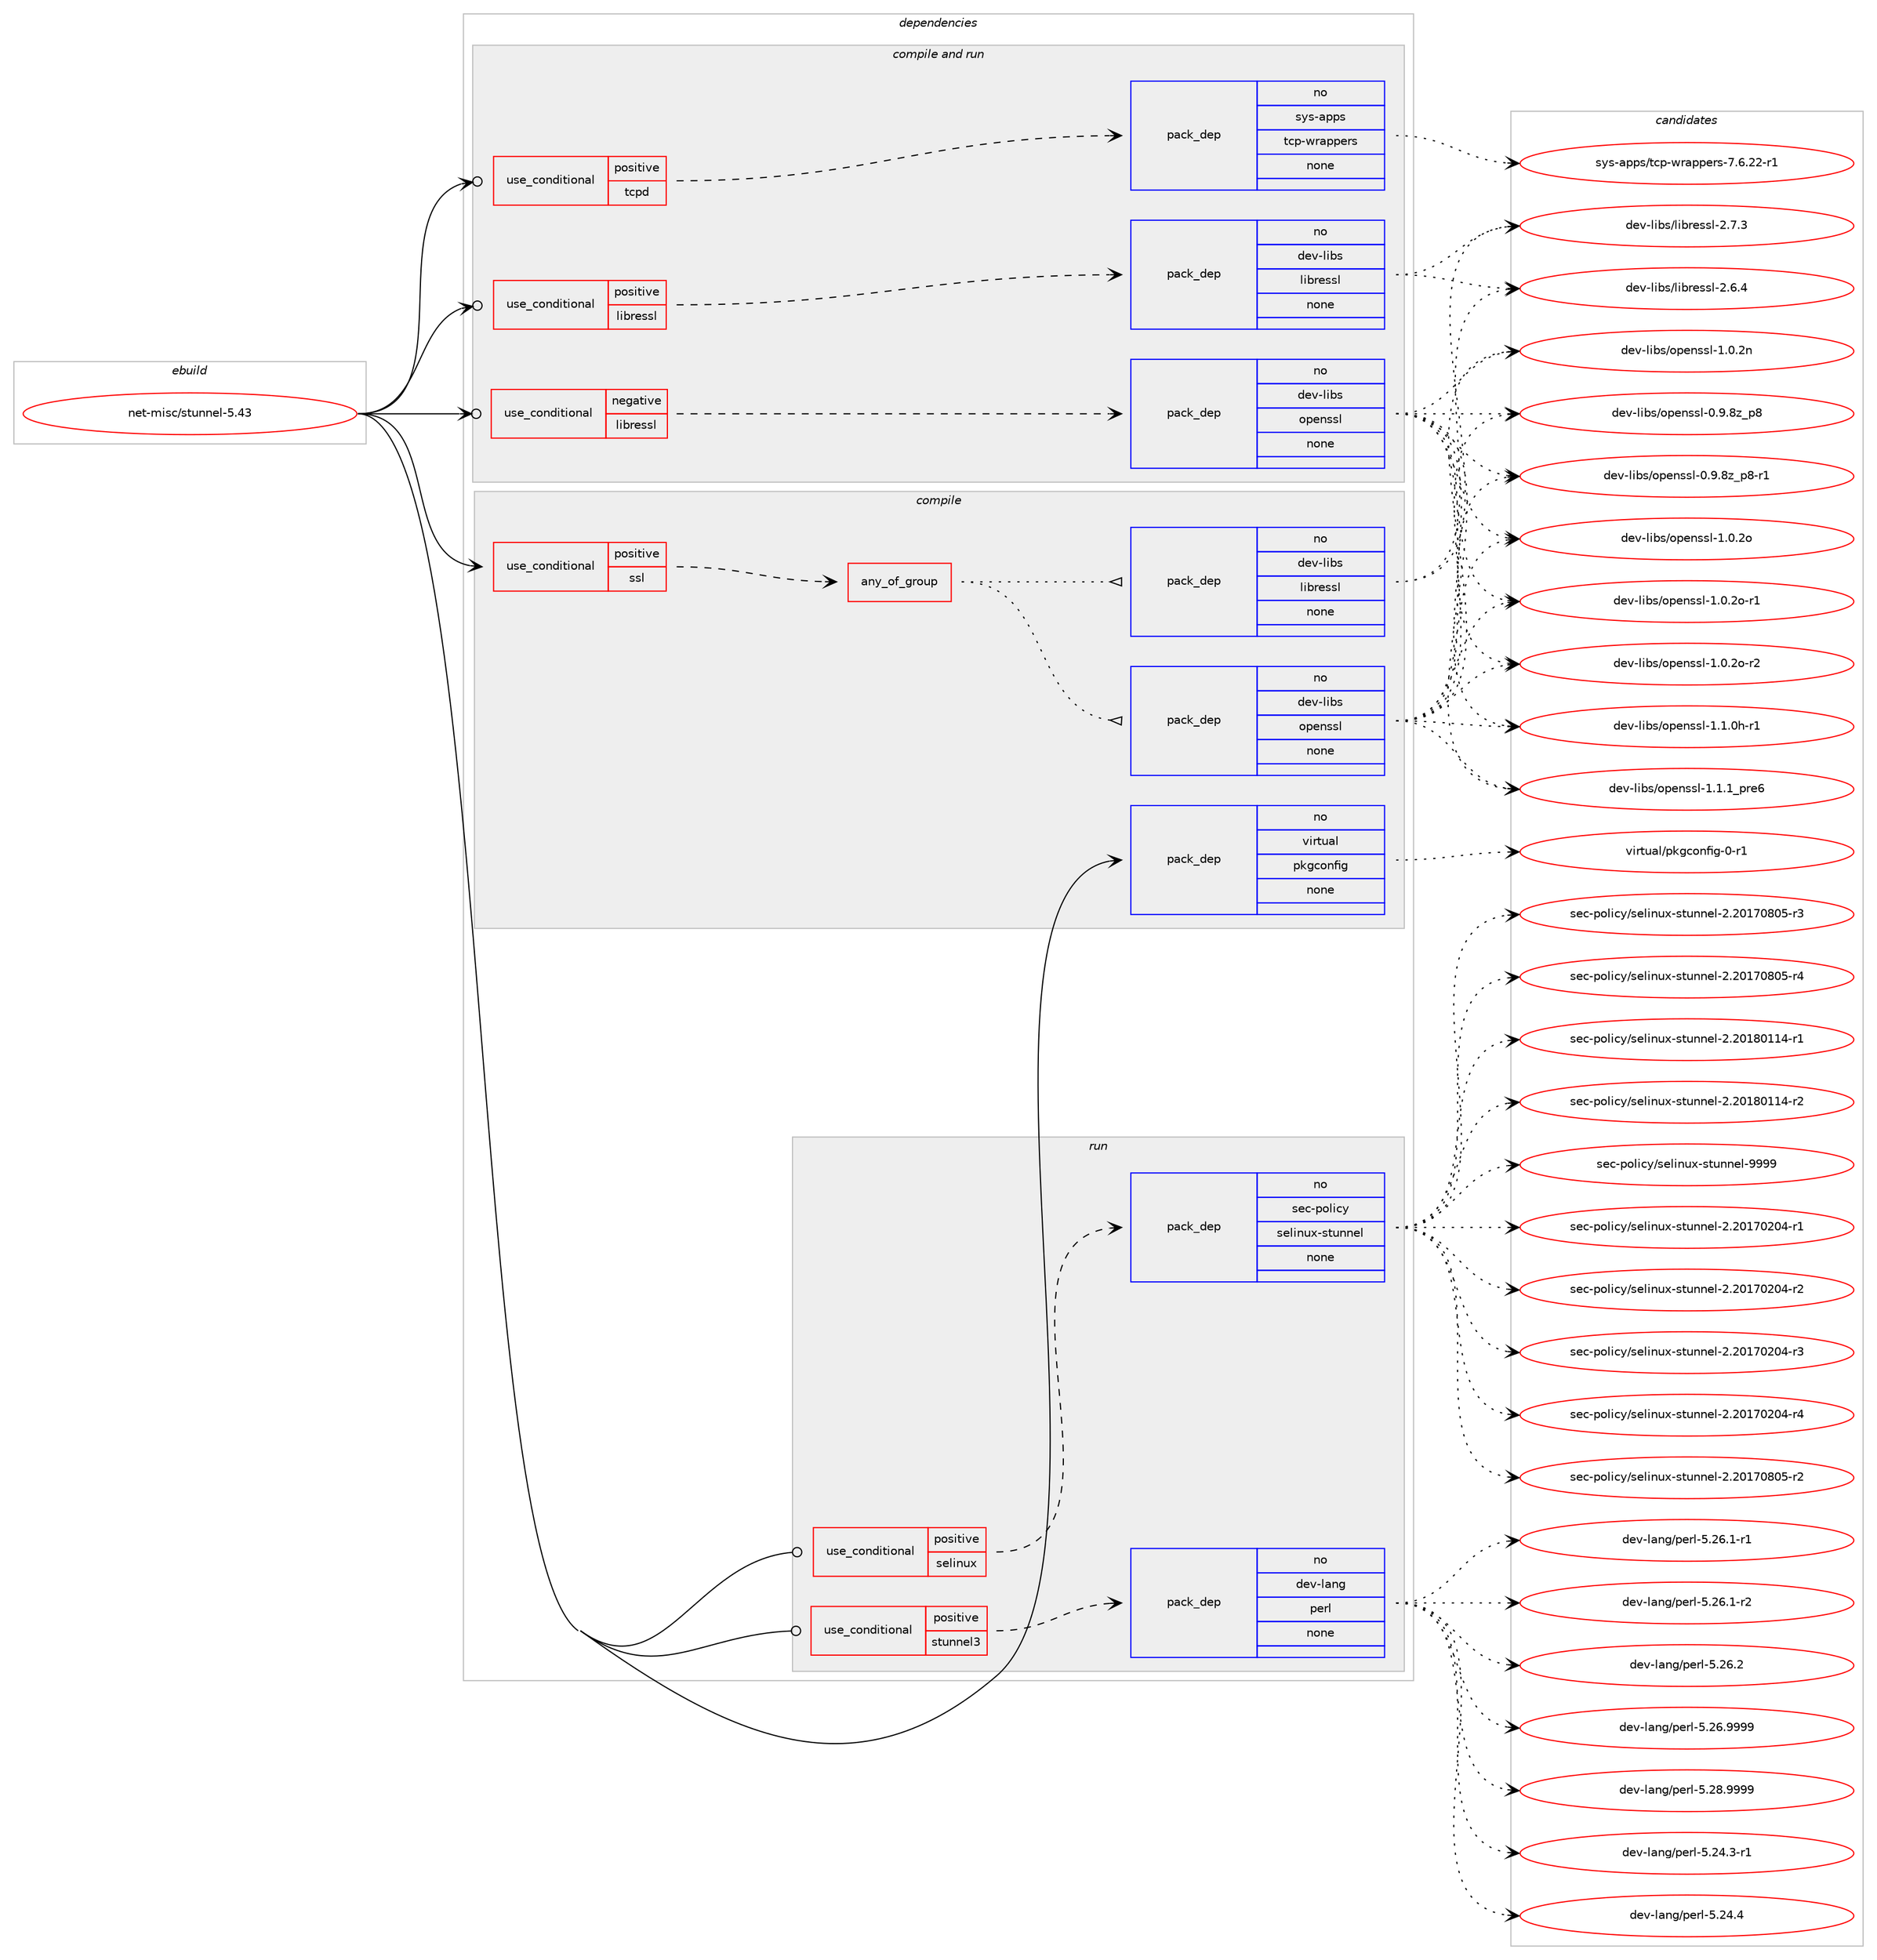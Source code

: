 digraph prolog {

# *************
# Graph options
# *************

newrank=true;
concentrate=true;
compound=true;
graph [rankdir=LR,fontname=Helvetica,fontsize=10,ranksep=1.5];#, ranksep=2.5, nodesep=0.2];
edge  [arrowhead=vee];
node  [fontname=Helvetica,fontsize=10];

# **********
# The ebuild
# **********

subgraph cluster_leftcol {
color=gray;
rank=same;
label=<<i>ebuild</i>>;
id [label="net-misc/stunnel-5.43", color=red, width=4, href="../net-misc/stunnel-5.43.svg"];
}

# ****************
# The dependencies
# ****************

subgraph cluster_midcol {
color=gray;
label=<<i>dependencies</i>>;
subgraph cluster_compile {
fillcolor="#eeeeee";
style=filled;
label=<<i>compile</i>>;
subgraph cond230 {
dependency857 [label=<<TABLE BORDER="0" CELLBORDER="1" CELLSPACING="0" CELLPADDING="4"><TR><TD ROWSPAN="3" CELLPADDING="10">use_conditional</TD></TR><TR><TD>positive</TD></TR><TR><TD>ssl</TD></TR></TABLE>>, shape=none, color=red];
subgraph any19 {
dependency858 [label=<<TABLE BORDER="0" CELLBORDER="1" CELLSPACING="0" CELLPADDING="4"><TR><TD CELLPADDING="10">any_of_group</TD></TR></TABLE>>, shape=none, color=red];subgraph pack610 {
dependency859 [label=<<TABLE BORDER="0" CELLBORDER="1" CELLSPACING="0" CELLPADDING="4" WIDTH="220"><TR><TD ROWSPAN="6" CELLPADDING="30">pack_dep</TD></TR><TR><TD WIDTH="110">no</TD></TR><TR><TD>dev-libs</TD></TR><TR><TD>openssl</TD></TR><TR><TD>none</TD></TR><TR><TD></TD></TR></TABLE>>, shape=none, color=blue];
}
dependency858:e -> dependency859:w [weight=20,style="dotted",arrowhead="oinv"];
subgraph pack611 {
dependency860 [label=<<TABLE BORDER="0" CELLBORDER="1" CELLSPACING="0" CELLPADDING="4" WIDTH="220"><TR><TD ROWSPAN="6" CELLPADDING="30">pack_dep</TD></TR><TR><TD WIDTH="110">no</TD></TR><TR><TD>dev-libs</TD></TR><TR><TD>libressl</TD></TR><TR><TD>none</TD></TR><TR><TD></TD></TR></TABLE>>, shape=none, color=blue];
}
dependency858:e -> dependency860:w [weight=20,style="dotted",arrowhead="oinv"];
}
dependency857:e -> dependency858:w [weight=20,style="dashed",arrowhead="vee"];
}
id:e -> dependency857:w [weight=20,style="solid",arrowhead="vee"];
subgraph pack612 {
dependency861 [label=<<TABLE BORDER="0" CELLBORDER="1" CELLSPACING="0" CELLPADDING="4" WIDTH="220"><TR><TD ROWSPAN="6" CELLPADDING="30">pack_dep</TD></TR><TR><TD WIDTH="110">no</TD></TR><TR><TD>virtual</TD></TR><TR><TD>pkgconfig</TD></TR><TR><TD>none</TD></TR><TR><TD></TD></TR></TABLE>>, shape=none, color=blue];
}
id:e -> dependency861:w [weight=20,style="solid",arrowhead="vee"];
}
subgraph cluster_compileandrun {
fillcolor="#eeeeee";
style=filled;
label=<<i>compile and run</i>>;
subgraph cond231 {
dependency862 [label=<<TABLE BORDER="0" CELLBORDER="1" CELLSPACING="0" CELLPADDING="4"><TR><TD ROWSPAN="3" CELLPADDING="10">use_conditional</TD></TR><TR><TD>negative</TD></TR><TR><TD>libressl</TD></TR></TABLE>>, shape=none, color=red];
subgraph pack613 {
dependency863 [label=<<TABLE BORDER="0" CELLBORDER="1" CELLSPACING="0" CELLPADDING="4" WIDTH="220"><TR><TD ROWSPAN="6" CELLPADDING="30">pack_dep</TD></TR><TR><TD WIDTH="110">no</TD></TR><TR><TD>dev-libs</TD></TR><TR><TD>openssl</TD></TR><TR><TD>none</TD></TR><TR><TD></TD></TR></TABLE>>, shape=none, color=blue];
}
dependency862:e -> dependency863:w [weight=20,style="dashed",arrowhead="vee"];
}
id:e -> dependency862:w [weight=20,style="solid",arrowhead="odotvee"];
subgraph cond232 {
dependency864 [label=<<TABLE BORDER="0" CELLBORDER="1" CELLSPACING="0" CELLPADDING="4"><TR><TD ROWSPAN="3" CELLPADDING="10">use_conditional</TD></TR><TR><TD>positive</TD></TR><TR><TD>libressl</TD></TR></TABLE>>, shape=none, color=red];
subgraph pack614 {
dependency865 [label=<<TABLE BORDER="0" CELLBORDER="1" CELLSPACING="0" CELLPADDING="4" WIDTH="220"><TR><TD ROWSPAN="6" CELLPADDING="30">pack_dep</TD></TR><TR><TD WIDTH="110">no</TD></TR><TR><TD>dev-libs</TD></TR><TR><TD>libressl</TD></TR><TR><TD>none</TD></TR><TR><TD></TD></TR></TABLE>>, shape=none, color=blue];
}
dependency864:e -> dependency865:w [weight=20,style="dashed",arrowhead="vee"];
}
id:e -> dependency864:w [weight=20,style="solid",arrowhead="odotvee"];
subgraph cond233 {
dependency866 [label=<<TABLE BORDER="0" CELLBORDER="1" CELLSPACING="0" CELLPADDING="4"><TR><TD ROWSPAN="3" CELLPADDING="10">use_conditional</TD></TR><TR><TD>positive</TD></TR><TR><TD>tcpd</TD></TR></TABLE>>, shape=none, color=red];
subgraph pack615 {
dependency867 [label=<<TABLE BORDER="0" CELLBORDER="1" CELLSPACING="0" CELLPADDING="4" WIDTH="220"><TR><TD ROWSPAN="6" CELLPADDING="30">pack_dep</TD></TR><TR><TD WIDTH="110">no</TD></TR><TR><TD>sys-apps</TD></TR><TR><TD>tcp-wrappers</TD></TR><TR><TD>none</TD></TR><TR><TD></TD></TR></TABLE>>, shape=none, color=blue];
}
dependency866:e -> dependency867:w [weight=20,style="dashed",arrowhead="vee"];
}
id:e -> dependency866:w [weight=20,style="solid",arrowhead="odotvee"];
}
subgraph cluster_run {
fillcolor="#eeeeee";
style=filled;
label=<<i>run</i>>;
subgraph cond234 {
dependency868 [label=<<TABLE BORDER="0" CELLBORDER="1" CELLSPACING="0" CELLPADDING="4"><TR><TD ROWSPAN="3" CELLPADDING="10">use_conditional</TD></TR><TR><TD>positive</TD></TR><TR><TD>selinux</TD></TR></TABLE>>, shape=none, color=red];
subgraph pack616 {
dependency869 [label=<<TABLE BORDER="0" CELLBORDER="1" CELLSPACING="0" CELLPADDING="4" WIDTH="220"><TR><TD ROWSPAN="6" CELLPADDING="30">pack_dep</TD></TR><TR><TD WIDTH="110">no</TD></TR><TR><TD>sec-policy</TD></TR><TR><TD>selinux-stunnel</TD></TR><TR><TD>none</TD></TR><TR><TD></TD></TR></TABLE>>, shape=none, color=blue];
}
dependency868:e -> dependency869:w [weight=20,style="dashed",arrowhead="vee"];
}
id:e -> dependency868:w [weight=20,style="solid",arrowhead="odot"];
subgraph cond235 {
dependency870 [label=<<TABLE BORDER="0" CELLBORDER="1" CELLSPACING="0" CELLPADDING="4"><TR><TD ROWSPAN="3" CELLPADDING="10">use_conditional</TD></TR><TR><TD>positive</TD></TR><TR><TD>stunnel3</TD></TR></TABLE>>, shape=none, color=red];
subgraph pack617 {
dependency871 [label=<<TABLE BORDER="0" CELLBORDER="1" CELLSPACING="0" CELLPADDING="4" WIDTH="220"><TR><TD ROWSPAN="6" CELLPADDING="30">pack_dep</TD></TR><TR><TD WIDTH="110">no</TD></TR><TR><TD>dev-lang</TD></TR><TR><TD>perl</TD></TR><TR><TD>none</TD></TR><TR><TD></TD></TR></TABLE>>, shape=none, color=blue];
}
dependency870:e -> dependency871:w [weight=20,style="dashed",arrowhead="vee"];
}
id:e -> dependency870:w [weight=20,style="solid",arrowhead="odot"];
}
}

# **************
# The candidates
# **************

subgraph cluster_choices {
rank=same;
color=gray;
label=<<i>candidates</i>>;

subgraph choice610 {
color=black;
nodesep=1;
choice100101118451081059811547111112101110115115108454946484650110 [label="dev-libs/openssl-1.0.2n", color=red, width=4,href="../dev-libs/openssl-1.0.2n.svg"];
choice1001011184510810598115471111121011101151151084548465746561229511256 [label="dev-libs/openssl-0.9.8z_p8", color=red, width=4,href="../dev-libs/openssl-0.9.8z_p8.svg"];
choice10010111845108105981154711111210111011511510845484657465612295112564511449 [label="dev-libs/openssl-0.9.8z_p8-r1", color=red, width=4,href="../dev-libs/openssl-0.9.8z_p8-r1.svg"];
choice100101118451081059811547111112101110115115108454946484650111 [label="dev-libs/openssl-1.0.2o", color=red, width=4,href="../dev-libs/openssl-1.0.2o.svg"];
choice1001011184510810598115471111121011101151151084549464846501114511449 [label="dev-libs/openssl-1.0.2o-r1", color=red, width=4,href="../dev-libs/openssl-1.0.2o-r1.svg"];
choice1001011184510810598115471111121011101151151084549464846501114511450 [label="dev-libs/openssl-1.0.2o-r2", color=red, width=4,href="../dev-libs/openssl-1.0.2o-r2.svg"];
choice1001011184510810598115471111121011101151151084549464946481044511449 [label="dev-libs/openssl-1.1.0h-r1", color=red, width=4,href="../dev-libs/openssl-1.1.0h-r1.svg"];
choice1001011184510810598115471111121011101151151084549464946499511211410154 [label="dev-libs/openssl-1.1.1_pre6", color=red, width=4,href="../dev-libs/openssl-1.1.1_pre6.svg"];
dependency859:e -> choice100101118451081059811547111112101110115115108454946484650110:w [style=dotted,weight="100"];
dependency859:e -> choice1001011184510810598115471111121011101151151084548465746561229511256:w [style=dotted,weight="100"];
dependency859:e -> choice10010111845108105981154711111210111011511510845484657465612295112564511449:w [style=dotted,weight="100"];
dependency859:e -> choice100101118451081059811547111112101110115115108454946484650111:w [style=dotted,weight="100"];
dependency859:e -> choice1001011184510810598115471111121011101151151084549464846501114511449:w [style=dotted,weight="100"];
dependency859:e -> choice1001011184510810598115471111121011101151151084549464846501114511450:w [style=dotted,weight="100"];
dependency859:e -> choice1001011184510810598115471111121011101151151084549464946481044511449:w [style=dotted,weight="100"];
dependency859:e -> choice1001011184510810598115471111121011101151151084549464946499511211410154:w [style=dotted,weight="100"];
}
subgraph choice611 {
color=black;
nodesep=1;
choice10010111845108105981154710810598114101115115108455046544652 [label="dev-libs/libressl-2.6.4", color=red, width=4,href="../dev-libs/libressl-2.6.4.svg"];
choice10010111845108105981154710810598114101115115108455046554651 [label="dev-libs/libressl-2.7.3", color=red, width=4,href="../dev-libs/libressl-2.7.3.svg"];
dependency860:e -> choice10010111845108105981154710810598114101115115108455046544652:w [style=dotted,weight="100"];
dependency860:e -> choice10010111845108105981154710810598114101115115108455046554651:w [style=dotted,weight="100"];
}
subgraph choice612 {
color=black;
nodesep=1;
choice11810511411611797108471121071039911111010210510345484511449 [label="virtual/pkgconfig-0-r1", color=red, width=4,href="../virtual/pkgconfig-0-r1.svg"];
dependency861:e -> choice11810511411611797108471121071039911111010210510345484511449:w [style=dotted,weight="100"];
}
subgraph choice613 {
color=black;
nodesep=1;
choice100101118451081059811547111112101110115115108454946484650110 [label="dev-libs/openssl-1.0.2n", color=red, width=4,href="../dev-libs/openssl-1.0.2n.svg"];
choice1001011184510810598115471111121011101151151084548465746561229511256 [label="dev-libs/openssl-0.9.8z_p8", color=red, width=4,href="../dev-libs/openssl-0.9.8z_p8.svg"];
choice10010111845108105981154711111210111011511510845484657465612295112564511449 [label="dev-libs/openssl-0.9.8z_p8-r1", color=red, width=4,href="../dev-libs/openssl-0.9.8z_p8-r1.svg"];
choice100101118451081059811547111112101110115115108454946484650111 [label="dev-libs/openssl-1.0.2o", color=red, width=4,href="../dev-libs/openssl-1.0.2o.svg"];
choice1001011184510810598115471111121011101151151084549464846501114511449 [label="dev-libs/openssl-1.0.2o-r1", color=red, width=4,href="../dev-libs/openssl-1.0.2o-r1.svg"];
choice1001011184510810598115471111121011101151151084549464846501114511450 [label="dev-libs/openssl-1.0.2o-r2", color=red, width=4,href="../dev-libs/openssl-1.0.2o-r2.svg"];
choice1001011184510810598115471111121011101151151084549464946481044511449 [label="dev-libs/openssl-1.1.0h-r1", color=red, width=4,href="../dev-libs/openssl-1.1.0h-r1.svg"];
choice1001011184510810598115471111121011101151151084549464946499511211410154 [label="dev-libs/openssl-1.1.1_pre6", color=red, width=4,href="../dev-libs/openssl-1.1.1_pre6.svg"];
dependency863:e -> choice100101118451081059811547111112101110115115108454946484650110:w [style=dotted,weight="100"];
dependency863:e -> choice1001011184510810598115471111121011101151151084548465746561229511256:w [style=dotted,weight="100"];
dependency863:e -> choice10010111845108105981154711111210111011511510845484657465612295112564511449:w [style=dotted,weight="100"];
dependency863:e -> choice100101118451081059811547111112101110115115108454946484650111:w [style=dotted,weight="100"];
dependency863:e -> choice1001011184510810598115471111121011101151151084549464846501114511449:w [style=dotted,weight="100"];
dependency863:e -> choice1001011184510810598115471111121011101151151084549464846501114511450:w [style=dotted,weight="100"];
dependency863:e -> choice1001011184510810598115471111121011101151151084549464946481044511449:w [style=dotted,weight="100"];
dependency863:e -> choice1001011184510810598115471111121011101151151084549464946499511211410154:w [style=dotted,weight="100"];
}
subgraph choice614 {
color=black;
nodesep=1;
choice10010111845108105981154710810598114101115115108455046544652 [label="dev-libs/libressl-2.6.4", color=red, width=4,href="../dev-libs/libressl-2.6.4.svg"];
choice10010111845108105981154710810598114101115115108455046554651 [label="dev-libs/libressl-2.7.3", color=red, width=4,href="../dev-libs/libressl-2.7.3.svg"];
dependency865:e -> choice10010111845108105981154710810598114101115115108455046544652:w [style=dotted,weight="100"];
dependency865:e -> choice10010111845108105981154710810598114101115115108455046554651:w [style=dotted,weight="100"];
}
subgraph choice615 {
color=black;
nodesep=1;
choice115121115459711211211547116991124511911497112112101114115455546544650504511449 [label="sys-apps/tcp-wrappers-7.6.22-r1", color=red, width=4,href="../sys-apps/tcp-wrappers-7.6.22-r1.svg"];
dependency867:e -> choice115121115459711211211547116991124511911497112112101114115455546544650504511449:w [style=dotted,weight="100"];
}
subgraph choice616 {
color=black;
nodesep=1;
choice115101994511211110810599121471151011081051101171204511511611711011010110845504650484955485048524511449 [label="sec-policy/selinux-stunnel-2.20170204-r1", color=red, width=4,href="../sec-policy/selinux-stunnel-2.20170204-r1.svg"];
choice115101994511211110810599121471151011081051101171204511511611711011010110845504650484955485048524511450 [label="sec-policy/selinux-stunnel-2.20170204-r2", color=red, width=4,href="../sec-policy/selinux-stunnel-2.20170204-r2.svg"];
choice115101994511211110810599121471151011081051101171204511511611711011010110845504650484955485048524511451 [label="sec-policy/selinux-stunnel-2.20170204-r3", color=red, width=4,href="../sec-policy/selinux-stunnel-2.20170204-r3.svg"];
choice115101994511211110810599121471151011081051101171204511511611711011010110845504650484955485048524511452 [label="sec-policy/selinux-stunnel-2.20170204-r4", color=red, width=4,href="../sec-policy/selinux-stunnel-2.20170204-r4.svg"];
choice115101994511211110810599121471151011081051101171204511511611711011010110845504650484955485648534511450 [label="sec-policy/selinux-stunnel-2.20170805-r2", color=red, width=4,href="../sec-policy/selinux-stunnel-2.20170805-r2.svg"];
choice115101994511211110810599121471151011081051101171204511511611711011010110845504650484955485648534511451 [label="sec-policy/selinux-stunnel-2.20170805-r3", color=red, width=4,href="../sec-policy/selinux-stunnel-2.20170805-r3.svg"];
choice115101994511211110810599121471151011081051101171204511511611711011010110845504650484955485648534511452 [label="sec-policy/selinux-stunnel-2.20170805-r4", color=red, width=4,href="../sec-policy/selinux-stunnel-2.20170805-r4.svg"];
choice115101994511211110810599121471151011081051101171204511511611711011010110845504650484956484949524511449 [label="sec-policy/selinux-stunnel-2.20180114-r1", color=red, width=4,href="../sec-policy/selinux-stunnel-2.20180114-r1.svg"];
choice115101994511211110810599121471151011081051101171204511511611711011010110845504650484956484949524511450 [label="sec-policy/selinux-stunnel-2.20180114-r2", color=red, width=4,href="../sec-policy/selinux-stunnel-2.20180114-r2.svg"];
choice11510199451121111081059912147115101108105110117120451151161171101101011084557575757 [label="sec-policy/selinux-stunnel-9999", color=red, width=4,href="../sec-policy/selinux-stunnel-9999.svg"];
dependency869:e -> choice115101994511211110810599121471151011081051101171204511511611711011010110845504650484955485048524511449:w [style=dotted,weight="100"];
dependency869:e -> choice115101994511211110810599121471151011081051101171204511511611711011010110845504650484955485048524511450:w [style=dotted,weight="100"];
dependency869:e -> choice115101994511211110810599121471151011081051101171204511511611711011010110845504650484955485048524511451:w [style=dotted,weight="100"];
dependency869:e -> choice115101994511211110810599121471151011081051101171204511511611711011010110845504650484955485048524511452:w [style=dotted,weight="100"];
dependency869:e -> choice115101994511211110810599121471151011081051101171204511511611711011010110845504650484955485648534511450:w [style=dotted,weight="100"];
dependency869:e -> choice115101994511211110810599121471151011081051101171204511511611711011010110845504650484955485648534511451:w [style=dotted,weight="100"];
dependency869:e -> choice115101994511211110810599121471151011081051101171204511511611711011010110845504650484955485648534511452:w [style=dotted,weight="100"];
dependency869:e -> choice115101994511211110810599121471151011081051101171204511511611711011010110845504650484956484949524511449:w [style=dotted,weight="100"];
dependency869:e -> choice115101994511211110810599121471151011081051101171204511511611711011010110845504650484956484949524511450:w [style=dotted,weight="100"];
dependency869:e -> choice11510199451121111081059912147115101108105110117120451151161171101101011084557575757:w [style=dotted,weight="100"];
}
subgraph choice617 {
color=black;
nodesep=1;
choice100101118451089711010347112101114108455346505246514511449 [label="dev-lang/perl-5.24.3-r1", color=red, width=4,href="../dev-lang/perl-5.24.3-r1.svg"];
choice10010111845108971101034711210111410845534650524652 [label="dev-lang/perl-5.24.4", color=red, width=4,href="../dev-lang/perl-5.24.4.svg"];
choice100101118451089711010347112101114108455346505446494511449 [label="dev-lang/perl-5.26.1-r1", color=red, width=4,href="../dev-lang/perl-5.26.1-r1.svg"];
choice100101118451089711010347112101114108455346505446494511450 [label="dev-lang/perl-5.26.1-r2", color=red, width=4,href="../dev-lang/perl-5.26.1-r2.svg"];
choice10010111845108971101034711210111410845534650544650 [label="dev-lang/perl-5.26.2", color=red, width=4,href="../dev-lang/perl-5.26.2.svg"];
choice10010111845108971101034711210111410845534650544657575757 [label="dev-lang/perl-5.26.9999", color=red, width=4,href="../dev-lang/perl-5.26.9999.svg"];
choice10010111845108971101034711210111410845534650564657575757 [label="dev-lang/perl-5.28.9999", color=red, width=4,href="../dev-lang/perl-5.28.9999.svg"];
dependency871:e -> choice100101118451089711010347112101114108455346505246514511449:w [style=dotted,weight="100"];
dependency871:e -> choice10010111845108971101034711210111410845534650524652:w [style=dotted,weight="100"];
dependency871:e -> choice100101118451089711010347112101114108455346505446494511449:w [style=dotted,weight="100"];
dependency871:e -> choice100101118451089711010347112101114108455346505446494511450:w [style=dotted,weight="100"];
dependency871:e -> choice10010111845108971101034711210111410845534650544650:w [style=dotted,weight="100"];
dependency871:e -> choice10010111845108971101034711210111410845534650544657575757:w [style=dotted,weight="100"];
dependency871:e -> choice10010111845108971101034711210111410845534650564657575757:w [style=dotted,weight="100"];
}
}

}
